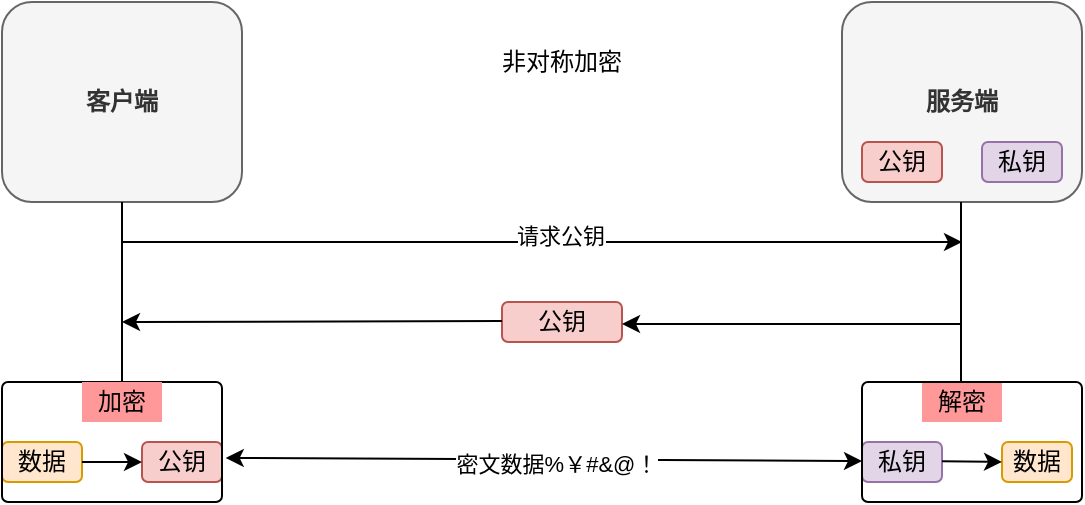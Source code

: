 <mxfile version="14.3.2" type="device"><diagram id="92ptc-KzXMsYQxCtAJ_y" name="Page-1"><mxGraphModel dx="657" dy="681" grid="1" gridSize="10" guides="1" tooltips="1" connect="1" arrows="1" fold="1" page="1" pageScale="1" pageWidth="827" pageHeight="1169" math="0" shadow="0"><root><mxCell id="0"/><mxCell id="1" parent="0"/><mxCell id="en5v_QjL_lanfz-rZAlP-1" value="&lt;div&gt;&lt;span&gt;&lt;b&gt;客户端&lt;/b&gt;&lt;/span&gt;&lt;/div&gt;" style="rounded=1;whiteSpace=wrap;html=1;align=center;fillColor=#f5f5f5;strokeColor=#666666;fontColor=#333333;" vertex="1" parent="1"><mxGeometry x="80" y="180" width="120" height="100" as="geometry"/></mxCell><mxCell id="en5v_QjL_lanfz-rZAlP-2" value="&lt;div&gt;&lt;span&gt;&lt;b&gt;服务端&lt;/b&gt;&lt;/span&gt;&lt;/div&gt;" style="rounded=1;whiteSpace=wrap;html=1;align=center;fillColor=#f5f5f5;strokeColor=#666666;fontColor=#333333;" vertex="1" parent="1"><mxGeometry x="500" y="180" width="120" height="100" as="geometry"/></mxCell><mxCell id="en5v_QjL_lanfz-rZAlP-3" value="数据" style="rounded=1;whiteSpace=wrap;html=1;fillColor=#ffe6cc;strokeColor=#d79b00;" vertex="1" parent="1"><mxGeometry x="80" y="400" width="40" height="20" as="geometry"/></mxCell><mxCell id="en5v_QjL_lanfz-rZAlP-4" value="私钥" style="rounded=1;whiteSpace=wrap;html=1;fillColor=#e1d5e7;strokeColor=#9673a6;" vertex="1" parent="1"><mxGeometry x="510" y="400" width="40" height="20" as="geometry"/></mxCell><mxCell id="en5v_QjL_lanfz-rZAlP-5" value="数据" style="rounded=1;whiteSpace=wrap;html=1;fillColor=#ffe6cc;strokeColor=#d79b00;" vertex="1" parent="1"><mxGeometry x="580" y="400" width="35" height="20" as="geometry"/></mxCell><mxCell id="en5v_QjL_lanfz-rZAlP-6" value="公钥" style="rounded=1;whiteSpace=wrap;html=1;fillColor=#f8cecc;strokeColor=#b85450;" vertex="1" parent="1"><mxGeometry x="150" y="400" width="40" height="20" as="geometry"/></mxCell><mxCell id="en5v_QjL_lanfz-rZAlP-7" value="" style="endArrow=classic;html=1;exitX=1;exitY=0.5;exitDx=0;exitDy=0;entryX=0;entryY=0.5;entryDx=0;entryDy=0;" edge="1" parent="1" source="en5v_QjL_lanfz-rZAlP-3" target="en5v_QjL_lanfz-rZAlP-6"><mxGeometry width="50" height="50" relative="1" as="geometry"><mxPoint x="130" y="440" as="sourcePoint"/><mxPoint x="180" y="390" as="targetPoint"/></mxGeometry></mxCell><mxCell id="en5v_QjL_lanfz-rZAlP-8" value="" style="endArrow=classic;html=1;exitX=1;exitY=0.5;exitDx=0;exitDy=0;entryX=0;entryY=0.5;entryDx=0;entryDy=0;" edge="1" parent="1" target="en5v_QjL_lanfz-rZAlP-5"><mxGeometry width="50" height="50" relative="1" as="geometry"><mxPoint x="550" y="409.66" as="sourcePoint"/><mxPoint x="570" y="409.66" as="targetPoint"/></mxGeometry></mxCell><mxCell id="en5v_QjL_lanfz-rZAlP-9" value="" style="endArrow=classic;startArrow=classic;html=1;exitX=1.017;exitY=0.633;exitDx=0;exitDy=0;entryX=0;entryY=0.5;entryDx=0;entryDy=0;exitPerimeter=0;" edge="1" parent="1" source="en5v_QjL_lanfz-rZAlP-18"><mxGeometry width="50" height="50" relative="1" as="geometry"><mxPoint x="180" y="409.5" as="sourcePoint"/><mxPoint x="510" y="409.5" as="targetPoint"/></mxGeometry></mxCell><mxCell id="en5v_QjL_lanfz-rZAlP-10" value="密文数据%￥#&amp;amp;@！" style="edgeLabel;html=1;align=center;verticalAlign=middle;resizable=0;points=[];" vertex="1" connectable="0" parent="en5v_QjL_lanfz-rZAlP-9"><mxGeometry x="0.037" y="-2" relative="1" as="geometry"><mxPoint as="offset"/></mxGeometry></mxCell><mxCell id="en5v_QjL_lanfz-rZAlP-11" value="公钥" style="rounded=1;whiteSpace=wrap;html=1;fillColor=#f8cecc;strokeColor=#b85450;" vertex="1" parent="1"><mxGeometry x="330" y="330" width="60" height="20" as="geometry"/></mxCell><mxCell id="en5v_QjL_lanfz-rZAlP-14" value="非对称加密" style="text;html=1;strokeColor=none;fillColor=none;align=center;verticalAlign=middle;whiteSpace=wrap;rounded=0;" vertex="1" parent="1"><mxGeometry x="320" y="200" width="80" height="20" as="geometry"/></mxCell><mxCell id="en5v_QjL_lanfz-rZAlP-18" value="" style="rounded=1;whiteSpace=wrap;html=1;fillColor=none;arcSize=5;" vertex="1" parent="1"><mxGeometry x="80" y="370" width="110" height="60" as="geometry"/></mxCell><mxCell id="en5v_QjL_lanfz-rZAlP-23" value="加密" style="text;html=1;strokeColor=none;align=center;verticalAlign=middle;whiteSpace=wrap;rounded=0;fillColor=#FF9999;" vertex="1" parent="1"><mxGeometry x="120" y="370" width="40" height="20" as="geometry"/></mxCell><mxCell id="en5v_QjL_lanfz-rZAlP-24" value="解密" style="text;html=1;strokeColor=none;align=center;verticalAlign=middle;whiteSpace=wrap;rounded=0;fillColor=#FF9999;" vertex="1" parent="1"><mxGeometry x="540" y="370" width="40" height="20" as="geometry"/></mxCell><mxCell id="en5v_QjL_lanfz-rZAlP-27" value="" style="endArrow=none;html=1;entryX=0.5;entryY=1;entryDx=0;entryDy=0;exitX=0.5;exitY=0;exitDx=0;exitDy=0;" edge="1" parent="1" source="en5v_QjL_lanfz-rZAlP-23" target="en5v_QjL_lanfz-rZAlP-1"><mxGeometry width="50" height="50" relative="1" as="geometry"><mxPoint x="110" y="350" as="sourcePoint"/><mxPoint x="160" y="300" as="targetPoint"/></mxGeometry></mxCell><mxCell id="en5v_QjL_lanfz-rZAlP-28" value="" style="endArrow=none;html=1;entryX=0.5;entryY=1;entryDx=0;entryDy=0;exitX=0.5;exitY=0;exitDx=0;exitDy=0;" edge="1" parent="1"><mxGeometry width="50" height="50" relative="1" as="geometry"><mxPoint x="559.5" y="370" as="sourcePoint"/><mxPoint x="559.5" y="280" as="targetPoint"/></mxGeometry></mxCell><mxCell id="en5v_QjL_lanfz-rZAlP-29" value="" style="rounded=1;whiteSpace=wrap;html=1;fillColor=none;arcSize=5;" vertex="1" parent="1"><mxGeometry x="510" y="370" width="110" height="60" as="geometry"/></mxCell><mxCell id="en5v_QjL_lanfz-rZAlP-30" value="" style="endArrow=classic;html=1;" edge="1" parent="1"><mxGeometry width="50" height="50" relative="1" as="geometry"><mxPoint x="140" y="300" as="sourcePoint"/><mxPoint x="560" y="300" as="targetPoint"/></mxGeometry></mxCell><mxCell id="en5v_QjL_lanfz-rZAlP-31" value="请求公钥" style="edgeLabel;html=1;align=center;verticalAlign=middle;resizable=0;points=[];" vertex="1" connectable="0" parent="en5v_QjL_lanfz-rZAlP-30"><mxGeometry x="0.043" y="3" relative="1" as="geometry"><mxPoint as="offset"/></mxGeometry></mxCell><mxCell id="en5v_QjL_lanfz-rZAlP-32" value="公钥" style="rounded=1;whiteSpace=wrap;html=1;fillColor=#f8cecc;strokeColor=#b85450;" vertex="1" parent="1"><mxGeometry x="510" y="250" width="40" height="20" as="geometry"/></mxCell><mxCell id="en5v_QjL_lanfz-rZAlP-34" value="私钥" style="rounded=1;whiteSpace=wrap;html=1;fillColor=#e1d5e7;strokeColor=#9673a6;" vertex="1" parent="1"><mxGeometry x="570" y="250" width="40" height="20" as="geometry"/></mxCell><mxCell id="en5v_QjL_lanfz-rZAlP-35" value="" style="endArrow=classic;html=1;entryX=1;entryY=0.25;entryDx=0;entryDy=0;" edge="1" parent="1"><mxGeometry width="50" height="50" relative="1" as="geometry"><mxPoint x="560" y="341" as="sourcePoint"/><mxPoint x="390" y="341" as="targetPoint"/></mxGeometry></mxCell><mxCell id="en5v_QjL_lanfz-rZAlP-36" value="" style="endArrow=classic;html=1;" edge="1" parent="1"><mxGeometry width="50" height="50" relative="1" as="geometry"><mxPoint x="330" y="339.5" as="sourcePoint"/><mxPoint x="140" y="340" as="targetPoint"/></mxGeometry></mxCell></root></mxGraphModel></diagram></mxfile>